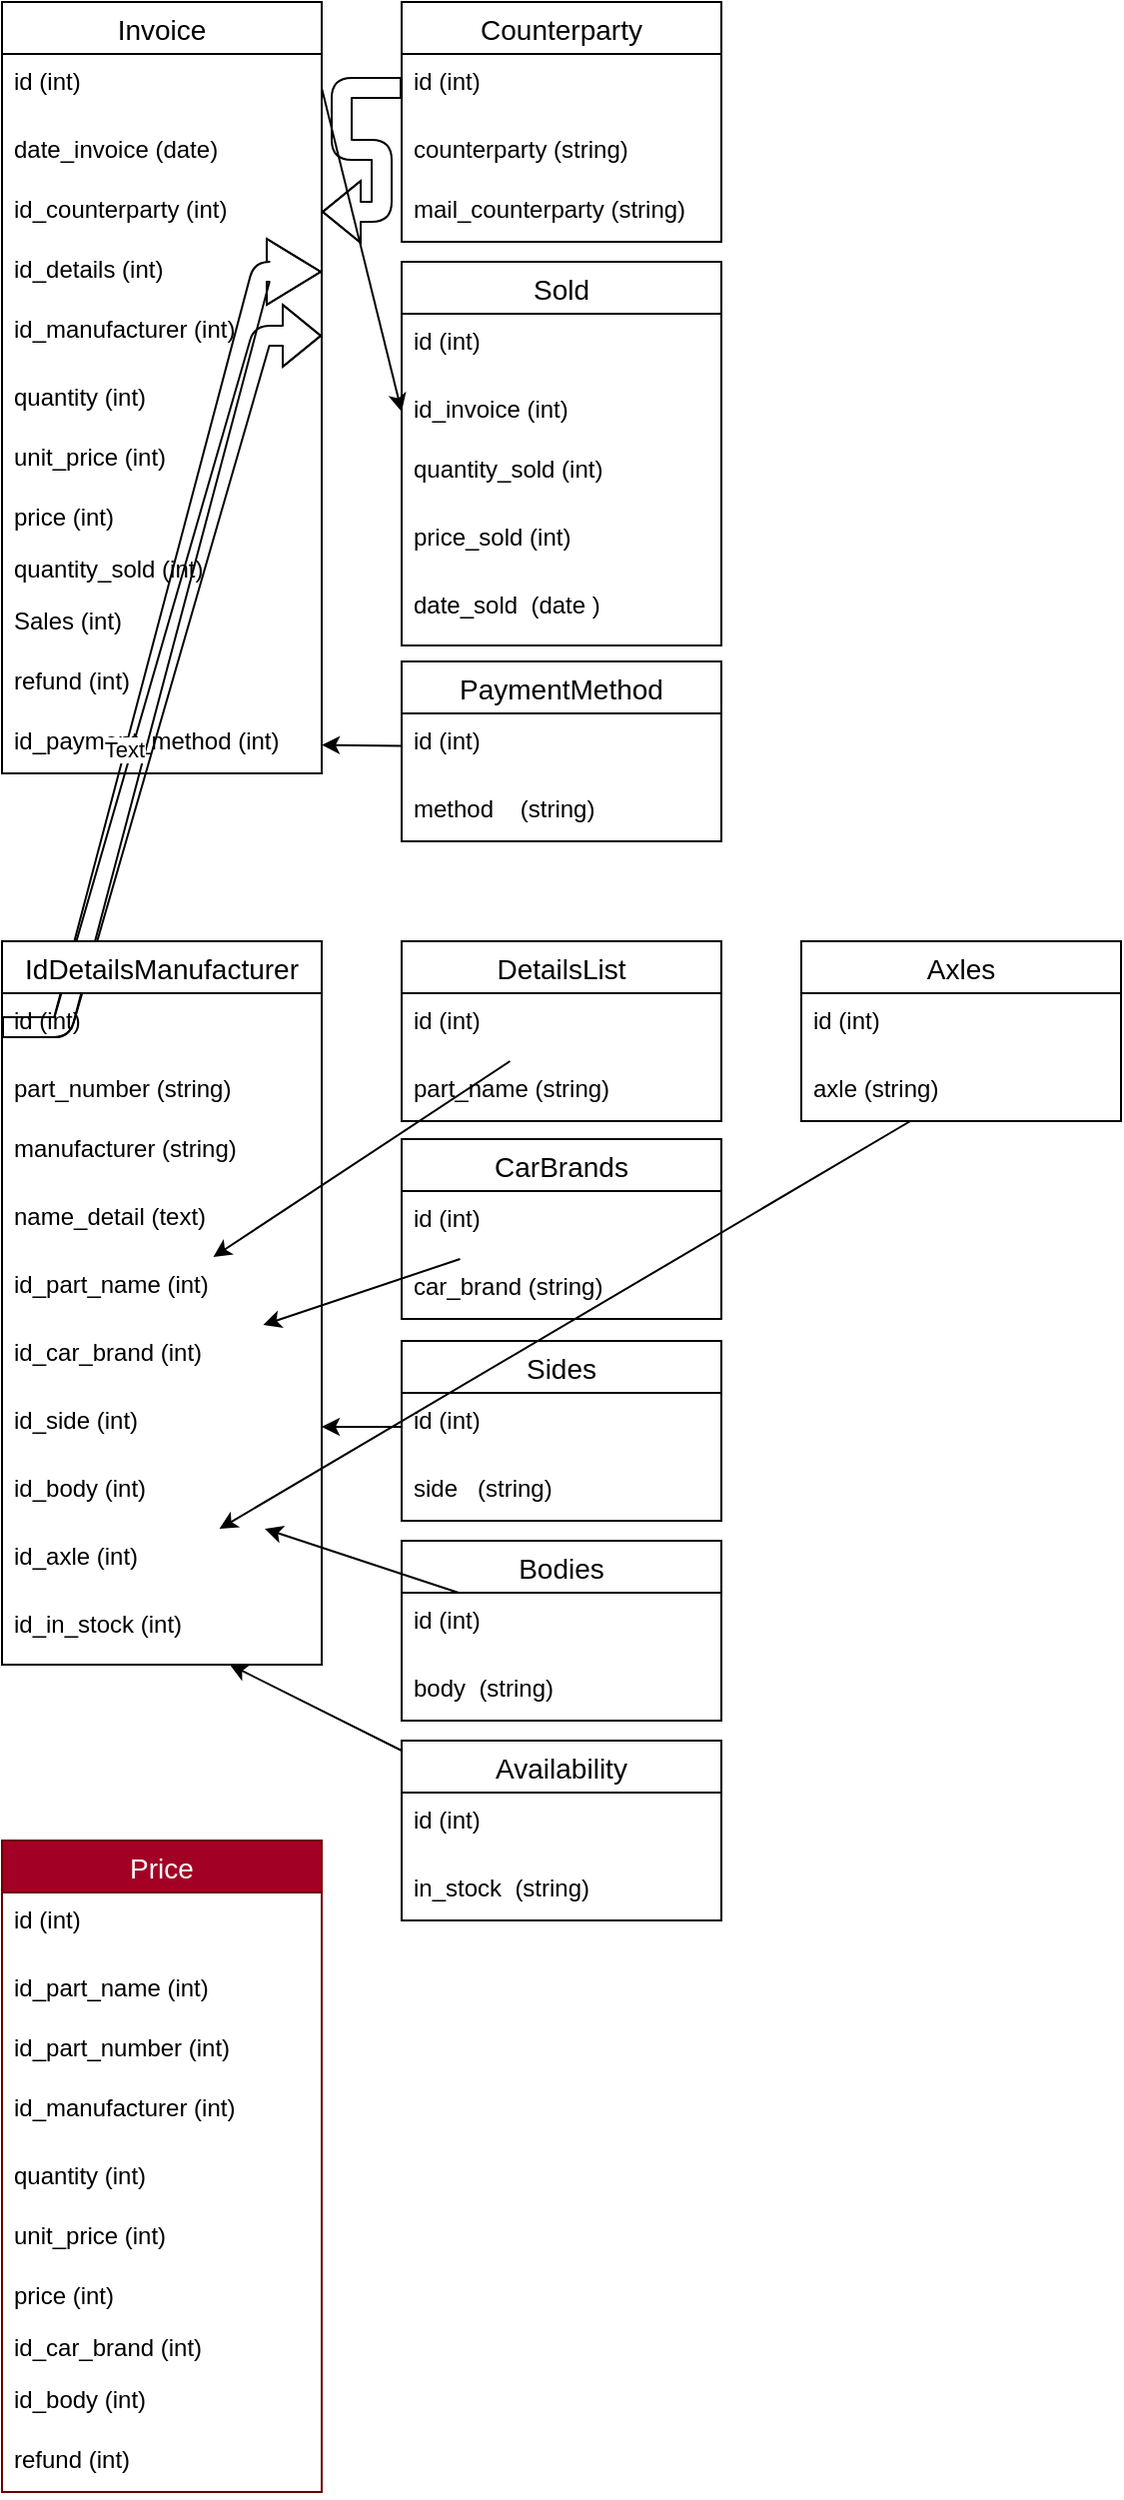 <mxfile>
    <diagram id="goELm61zjpux9fkAhbAJ" name="Страница 1">
        <mxGraphModel dx="662" dy="256" grid="1" gridSize="10" guides="1" tooltips="1" connect="1" arrows="1" fold="1" page="1" pageScale="1" pageWidth="827" pageHeight="1169" math="0" shadow="0">
            <root>
                <mxCell id="0"/>
                <mxCell id="1" parent="0"/>
                <mxCell id="2" value="Invoice" style="swimlane;fontStyle=0;childLayout=stackLayout;horizontal=1;startSize=26;horizontalStack=0;resizeParent=1;resizeParentMax=0;resizeLast=0;collapsible=1;marginBottom=0;align=center;fontSize=14;" parent="1" vertex="1">
                    <mxGeometry width="160" height="386" as="geometry">
                        <mxRectangle x="40" y="30" width="80" height="30" as="alternateBounds"/>
                    </mxGeometry>
                </mxCell>
                <mxCell id="3" value="id (int)" style="text;strokeColor=none;fillColor=none;spacingLeft=4;spacingRight=4;overflow=hidden;rotatable=0;points=[[0,0.5],[1,0.5]];portConstraint=eastwest;fontSize=12;" parent="2" vertex="1">
                    <mxGeometry y="26" width="160" height="34" as="geometry"/>
                </mxCell>
                <mxCell id="5" value="date_invoice (date)" style="text;strokeColor=none;fillColor=none;spacingLeft=4;spacingRight=4;overflow=hidden;rotatable=0;points=[[0,0.5],[1,0.5]];portConstraint=eastwest;fontSize=12;" parent="2" vertex="1">
                    <mxGeometry y="60" width="160" height="30" as="geometry"/>
                </mxCell>
                <mxCell id="21" value="id_counterparty (int)" style="text;strokeColor=none;fillColor=none;spacingLeft=4;spacingRight=4;overflow=hidden;rotatable=0;points=[[0,0.5],[1,0.5]];portConstraint=eastwest;fontSize=12;" parent="2" vertex="1">
                    <mxGeometry y="90" width="160" height="30" as="geometry"/>
                </mxCell>
                <mxCell id="20" value="id_details (int)" style="text;strokeColor=none;fillColor=none;spacingLeft=4;spacingRight=4;overflow=hidden;rotatable=0;points=[[0,0.5],[1,0.5]];portConstraint=eastwest;fontSize=12;" parent="2" vertex="1">
                    <mxGeometry y="120" width="160" height="30" as="geometry"/>
                </mxCell>
                <mxCell id="22" value="id_manufacturer (int)" style="text;strokeColor=none;fillColor=none;spacingLeft=4;spacingRight=4;overflow=hidden;rotatable=0;points=[[0,0.5],[1,0.5]];portConstraint=eastwest;fontSize=12;" parent="2" vertex="1">
                    <mxGeometry y="150" width="160" height="34" as="geometry"/>
                </mxCell>
                <mxCell id="48" value="quantity (int)" style="text;strokeColor=none;fillColor=none;spacingLeft=4;spacingRight=4;overflow=hidden;rotatable=0;points=[[0,0.5],[1,0.5]];portConstraint=eastwest;fontSize=12;" parent="2" vertex="1">
                    <mxGeometry y="184" width="160" height="30" as="geometry"/>
                </mxCell>
                <mxCell id="23" value="unit_price (int)" style="text;strokeColor=none;fillColor=none;spacingLeft=4;spacingRight=4;overflow=hidden;rotatable=0;points=[[0,0.5],[1,0.5]];portConstraint=eastwest;fontSize=12;" parent="2" vertex="1">
                    <mxGeometry y="214" width="160" height="30" as="geometry"/>
                </mxCell>
                <mxCell id="24" value="price (int)" style="text;strokeColor=none;fillColor=none;spacingLeft=4;spacingRight=4;overflow=hidden;rotatable=0;points=[[0,0.5],[1,0.5]];portConstraint=eastwest;fontSize=12;" parent="2" vertex="1">
                    <mxGeometry y="244" width="160" height="26" as="geometry"/>
                </mxCell>
                <mxCell id="81" value="quantity_sold (int)" style="text;strokeColor=none;fillColor=none;spacingLeft=4;spacingRight=4;overflow=hidden;rotatable=0;points=[[0,0.5],[1,0.5]];portConstraint=eastwest;fontSize=12;" parent="2" vertex="1">
                    <mxGeometry y="270" width="160" height="26" as="geometry"/>
                </mxCell>
                <mxCell id="57" value="Sales (int)" style="text;strokeColor=none;fillColor=none;spacingLeft=4;spacingRight=4;overflow=hidden;rotatable=0;points=[[0,0.5],[1,0.5]];portConstraint=eastwest;fontSize=12;" parent="2" vertex="1">
                    <mxGeometry y="296" width="160" height="30" as="geometry"/>
                </mxCell>
                <mxCell id="58" value="refund (int)" style="text;strokeColor=none;fillColor=none;spacingLeft=4;spacingRight=4;overflow=hidden;rotatable=0;points=[[0,0.5],[1,0.5]];portConstraint=eastwest;fontSize=12;" parent="2" vertex="1">
                    <mxGeometry y="326" width="160" height="30" as="geometry"/>
                </mxCell>
                <mxCell id="136" value="id_payment_method (int)" style="text;spacingLeft=4;spacingRight=4;overflow=hidden;rotatable=0;points=[[0,0.5],[1,0.5]];portConstraint=eastwest;fontSize=12;" parent="2" vertex="1">
                    <mxGeometry y="356" width="160" height="30" as="geometry"/>
                </mxCell>
                <mxCell id="26" value="Counterparty" style="swimlane;fontStyle=0;childLayout=stackLayout;horizontal=1;startSize=26;horizontalStack=0;resizeParent=1;resizeParentMax=0;resizeLast=0;collapsible=1;marginBottom=0;align=center;fontSize=14;" parent="1" vertex="1">
                    <mxGeometry x="200" width="160" height="120" as="geometry">
                        <mxRectangle x="40" y="30" width="80" height="30" as="alternateBounds"/>
                    </mxGeometry>
                </mxCell>
                <mxCell id="27" value="id (int)" style="text;strokeColor=none;fillColor=none;spacingLeft=4;spacingRight=4;overflow=hidden;rotatable=0;points=[[0,0.5],[1,0.5]];portConstraint=eastwest;fontSize=12;" parent="26" vertex="1">
                    <mxGeometry y="26" width="160" height="34" as="geometry"/>
                </mxCell>
                <mxCell id="30" value="counterparty (string)" style="text;strokeColor=none;fillColor=none;spacingLeft=4;spacingRight=4;overflow=hidden;rotatable=0;points=[[0,0.5],[1,0.5]];portConstraint=eastwest;fontSize=12;" parent="26" vertex="1">
                    <mxGeometry y="60" width="160" height="30" as="geometry"/>
                </mxCell>
                <mxCell id="59" value="mail_counterparty (string)" style="text;strokeColor=none;fillColor=none;spacingLeft=4;spacingRight=4;overflow=hidden;rotatable=0;points=[[0,0.5],[1,0.5]];portConstraint=eastwest;fontSize=12;" parent="26" vertex="1">
                    <mxGeometry y="90" width="160" height="30" as="geometry"/>
                </mxCell>
                <mxCell id="52" value="" style="edgeStyle=entityRelationEdgeStyle;fontSize=12;html=1;endArrow=ERoneToMany;shape=flexArrow;exitX=0;exitY=0.5;exitDx=0;exitDy=0;entryX=1;entryY=0.5;entryDx=0;entryDy=0;" parent="1" source="27" target="21" edge="1">
                    <mxGeometry width="100" height="100" relative="1" as="geometry">
                        <mxPoint x="380" y="240" as="sourcePoint"/>
                        <mxPoint x="480" y="140" as="targetPoint"/>
                    </mxGeometry>
                </mxCell>
                <mxCell id="53" value="" style="edgeStyle=entityRelationEdgeStyle;fontSize=12;html=1;endArrow=ERoneToMany;shape=flexArrow;exitX=0;exitY=0.5;exitDx=0;exitDy=0;entryX=1;entryY=0.5;entryDx=0;entryDy=0;endWidth=22;endSize=8.67;" parent="1" source="37" target="20" edge="1">
                    <mxGeometry width="100" height="100" relative="1" as="geometry">
                        <mxPoint x="380" y="240" as="sourcePoint"/>
                        <mxPoint x="480" y="140" as="targetPoint"/>
                    </mxGeometry>
                </mxCell>
                <mxCell id="54" value="" style="edgeStyle=entityRelationEdgeStyle;fontSize=12;html=1;endArrow=ERoneToMany;shape=flexArrow;entryX=1;entryY=0.5;entryDx=0;entryDy=0;exitX=0;exitY=0.5;exitDx=0;exitDy=0;" parent="1" source="37" target="22" edge="1">
                    <mxGeometry width="100" height="100" relative="1" as="geometry">
                        <mxPoint x="380" y="240" as="sourcePoint"/>
                        <mxPoint x="480" y="140" as="targetPoint"/>
                    </mxGeometry>
                </mxCell>
                <mxCell id="156" value="Text" style="edgeLabel;html=1;align=center;verticalAlign=middle;resizable=0;points=[];" vertex="1" connectable="0" parent="54">
                    <mxGeometry x="-0.181" y="9" relative="1" as="geometry">
                        <mxPoint as="offset"/>
                    </mxGeometry>
                </mxCell>
                <mxCell id="61" value="Sold" style="swimlane;fontStyle=0;childLayout=stackLayout;horizontal=1;startSize=26;horizontalStack=0;resizeParent=1;resizeParentMax=0;resizeLast=0;collapsible=1;marginBottom=0;align=center;fontSize=14;" parent="1" vertex="1">
                    <mxGeometry x="200" y="130" width="160" height="192" as="geometry">
                        <mxRectangle x="40" y="30" width="80" height="30" as="alternateBounds"/>
                    </mxGeometry>
                </mxCell>
                <mxCell id="62" value="id (int)" style="text;strokeColor=none;fillColor=none;spacingLeft=4;spacingRight=4;overflow=hidden;rotatable=0;points=[[0,0.5],[1,0.5]];portConstraint=eastwest;fontSize=12;" parent="61" vertex="1">
                    <mxGeometry y="26" width="160" height="34" as="geometry"/>
                </mxCell>
                <mxCell id="63" value="id_invoice (int)" style="text;strokeColor=none;fillColor=none;spacingLeft=4;spacingRight=4;overflow=hidden;rotatable=0;points=[[0,0.5],[1,0.5]];portConstraint=eastwest;fontSize=12;" parent="61" vertex="1">
                    <mxGeometry y="60" width="160" height="30" as="geometry"/>
                </mxCell>
                <mxCell id="64" value="quantity_sold (int)" style="text;strokeColor=none;fillColor=none;spacingLeft=4;spacingRight=4;overflow=hidden;rotatable=0;points=[[0,0.5],[1,0.5]];portConstraint=eastwest;fontSize=12;" parent="61" vertex="1">
                    <mxGeometry y="90" width="160" height="34" as="geometry"/>
                </mxCell>
                <mxCell id="65" value="price_sold (int)" style="text;strokeColor=none;fillColor=none;spacingLeft=4;spacingRight=4;overflow=hidden;rotatable=0;points=[[0,0.5],[1,0.5]];portConstraint=eastwest;fontSize=12;" parent="61" vertex="1">
                    <mxGeometry y="124" width="160" height="34" as="geometry"/>
                </mxCell>
                <mxCell id="66" value="date_sold  (date )" style="text;strokeColor=none;fillColor=none;spacingLeft=4;spacingRight=4;overflow=hidden;rotatable=0;points=[[0,0.5],[1,0.5]];portConstraint=eastwest;fontSize=12;" parent="61" vertex="1">
                    <mxGeometry y="158" width="160" height="34" as="geometry"/>
                </mxCell>
                <mxCell id="80" style="edgeStyle=none;html=1;entryX=0;entryY=0.5;entryDx=0;entryDy=0;exitX=1;exitY=0.5;exitDx=0;exitDy=0;" parent="1" source="3" target="63" edge="1">
                    <mxGeometry relative="1" as="geometry"/>
                </mxCell>
                <mxCell id="83" value="Price" style="swimlane;fontStyle=0;childLayout=stackLayout;horizontal=1;startSize=26;horizontalStack=0;resizeParent=1;resizeParentMax=0;resizeLast=0;collapsible=1;marginBottom=0;align=center;fontSize=14;fillColor=#a20025;fontColor=#ffffff;strokeColor=#6F0000;" parent="1" vertex="1">
                    <mxGeometry y="920" width="160" height="326" as="geometry">
                        <mxRectangle x="40" y="30" width="80" height="30" as="alternateBounds"/>
                    </mxGeometry>
                </mxCell>
                <mxCell id="84" value="id (int)" style="text;strokeColor=none;fillColor=none;spacingLeft=4;spacingRight=4;overflow=hidden;rotatable=0;points=[[0,0.5],[1,0.5]];portConstraint=eastwest;fontSize=12;" parent="83" vertex="1">
                    <mxGeometry y="26" width="160" height="34" as="geometry"/>
                </mxCell>
                <mxCell id="85" value="id_part_name (int)" style="text;spacingLeft=4;spacingRight=4;overflow=hidden;rotatable=0;points=[[0,0.5],[1,0.5]];portConstraint=eastwest;fontSize=12;" parent="83" vertex="1">
                    <mxGeometry y="60" width="160" height="30" as="geometry"/>
                </mxCell>
                <mxCell id="87" value="id_part_number (int)" style="text;strokeColor=none;fillColor=none;spacingLeft=4;spacingRight=4;overflow=hidden;rotatable=0;points=[[0,0.5],[1,0.5]];portConstraint=eastwest;fontSize=12;" parent="83" vertex="1">
                    <mxGeometry y="90" width="160" height="30" as="geometry"/>
                </mxCell>
                <mxCell id="88" value="id_manufacturer (int)" style="text;strokeColor=none;fillColor=none;spacingLeft=4;spacingRight=4;overflow=hidden;rotatable=0;points=[[0,0.5],[1,0.5]];portConstraint=eastwest;fontSize=12;" parent="83" vertex="1">
                    <mxGeometry y="120" width="160" height="34" as="geometry"/>
                </mxCell>
                <mxCell id="90" value="quantity (int)" style="text;strokeColor=none;fillColor=none;spacingLeft=4;spacingRight=4;overflow=hidden;rotatable=0;points=[[0,0.5],[1,0.5]];portConstraint=eastwest;fontSize=12;" parent="83" vertex="1">
                    <mxGeometry y="154" width="160" height="30" as="geometry"/>
                </mxCell>
                <mxCell id="91" value="unit_price (int)" style="text;strokeColor=none;fillColor=none;spacingLeft=4;spacingRight=4;overflow=hidden;rotatable=0;points=[[0,0.5],[1,0.5]];portConstraint=eastwest;fontSize=12;" parent="83" vertex="1">
                    <mxGeometry y="184" width="160" height="30" as="geometry"/>
                </mxCell>
                <mxCell id="92" value="price (int)" style="text;strokeColor=none;fillColor=none;spacingLeft=4;spacingRight=4;overflow=hidden;rotatable=0;points=[[0,0.5],[1,0.5]];portConstraint=eastwest;fontSize=12;" parent="83" vertex="1">
                    <mxGeometry y="214" width="160" height="26" as="geometry"/>
                </mxCell>
                <mxCell id="93" value="id_car_brand (int)" style="text;strokeColor=none;fillColor=none;spacingLeft=4;spacingRight=4;overflow=hidden;rotatable=0;points=[[0,0.5],[1,0.5]];portConstraint=eastwest;fontSize=12;" parent="83" vertex="1">
                    <mxGeometry y="240" width="160" height="26" as="geometry"/>
                </mxCell>
                <mxCell id="94" value="id_body (int)" style="text;strokeColor=none;fillColor=none;spacingLeft=4;spacingRight=4;overflow=hidden;rotatable=0;points=[[0,0.5],[1,0.5]];portConstraint=eastwest;fontSize=12;" parent="83" vertex="1">
                    <mxGeometry y="266" width="160" height="30" as="geometry"/>
                </mxCell>
                <mxCell id="95" value="refund (int)" style="text;strokeColor=none;fillColor=none;spacingLeft=4;spacingRight=4;overflow=hidden;rotatable=0;points=[[0,0.5],[1,0.5]];portConstraint=eastwest;fontSize=12;" parent="83" vertex="1">
                    <mxGeometry y="296" width="160" height="30" as="geometry"/>
                </mxCell>
                <mxCell id="96" value="DetailsList" style="swimlane;fontStyle=0;childLayout=stackLayout;horizontal=1;startSize=26;horizontalStack=0;resizeParent=1;resizeParentMax=0;resizeLast=0;collapsible=1;marginBottom=0;align=center;fontSize=14;" parent="1" vertex="1">
                    <mxGeometry x="200" y="470" width="160" height="90" as="geometry">
                        <mxRectangle x="200" y="570" width="80" height="30" as="alternateBounds"/>
                    </mxGeometry>
                </mxCell>
                <mxCell id="97" value="id (int)" style="text;strokeColor=none;fillColor=none;spacingLeft=4;spacingRight=4;overflow=hidden;rotatable=0;points=[[0,0.5],[1,0.5]];portConstraint=eastwest;fontSize=12;" parent="96" vertex="1">
                    <mxGeometry y="26" width="160" height="34" as="geometry"/>
                </mxCell>
                <mxCell id="98" value="part_name (string)" style="text;strokeColor=none;fillColor=none;spacingLeft=4;spacingRight=4;overflow=hidden;rotatable=0;points=[[0,0.5],[1,0.5]];portConstraint=eastwest;fontSize=12;" parent="96" vertex="1">
                    <mxGeometry y="60" width="160" height="30" as="geometry"/>
                </mxCell>
                <mxCell id="103" value="CarBrands" style="swimlane;fontStyle=0;childLayout=stackLayout;horizontal=1;startSize=26;horizontalStack=0;resizeParent=1;resizeParentMax=0;resizeLast=0;collapsible=1;marginBottom=0;align=center;fontSize=14;" parent="1" vertex="1">
                    <mxGeometry x="200" y="569" width="160" height="90" as="geometry">
                        <mxRectangle x="40" y="30" width="80" height="30" as="alternateBounds"/>
                    </mxGeometry>
                </mxCell>
                <mxCell id="104" value="id (int)" style="text;strokeColor=none;fillColor=none;spacingLeft=4;spacingRight=4;overflow=hidden;rotatable=0;points=[[0,0.5],[1,0.5]];portConstraint=eastwest;fontSize=12;" parent="103" vertex="1">
                    <mxGeometry y="26" width="160" height="34" as="geometry"/>
                </mxCell>
                <mxCell id="105" value="car_brand (string)" style="text;strokeColor=none;fillColor=none;spacingLeft=4;spacingRight=4;overflow=hidden;rotatable=0;points=[[0,0.5],[1,0.5]];portConstraint=eastwest;fontSize=12;" parent="103" vertex="1">
                    <mxGeometry y="60" width="160" height="30" as="geometry"/>
                </mxCell>
                <mxCell id="106" value="Bodies" style="swimlane;fontStyle=0;childLayout=stackLayout;horizontal=1;startSize=26;horizontalStack=0;resizeParent=1;resizeParentMax=0;resizeLast=0;collapsible=1;marginBottom=0;align=center;fontSize=14;" parent="1" vertex="1">
                    <mxGeometry x="200" y="770" width="160" height="90" as="geometry">
                        <mxRectangle x="40" y="30" width="80" height="30" as="alternateBounds"/>
                    </mxGeometry>
                </mxCell>
                <mxCell id="107" value="id (int)" style="text;strokeColor=none;fillColor=none;spacingLeft=4;spacingRight=4;overflow=hidden;rotatable=0;points=[[0,0.5],[1,0.5]];portConstraint=eastwest;fontSize=12;" parent="106" vertex="1">
                    <mxGeometry y="26" width="160" height="34" as="geometry"/>
                </mxCell>
                <mxCell id="108" value="body  (string)" style="text;strokeColor=none;fillColor=none;spacingLeft=4;spacingRight=4;overflow=hidden;rotatable=0;points=[[0,0.5],[1,0.5]];portConstraint=eastwest;fontSize=12;" parent="106" vertex="1">
                    <mxGeometry y="60" width="160" height="30" as="geometry"/>
                </mxCell>
                <mxCell id="110" value="Sides" style="swimlane;fontStyle=0;childLayout=stackLayout;horizontal=1;startSize=26;horizontalStack=0;resizeParent=1;resizeParentMax=0;resizeLast=0;collapsible=1;marginBottom=0;align=center;fontSize=14;" parent="1" vertex="1">
                    <mxGeometry x="200" y="670" width="160" height="90" as="geometry">
                        <mxRectangle x="40" y="30" width="80" height="30" as="alternateBounds"/>
                    </mxGeometry>
                </mxCell>
                <mxCell id="111" value="id (int)" style="text;strokeColor=none;fillColor=none;spacingLeft=4;spacingRight=4;overflow=hidden;rotatable=0;points=[[0,0.5],[1,0.5]];portConstraint=eastwest;fontSize=12;" parent="110" vertex="1">
                    <mxGeometry y="26" width="160" height="34" as="geometry"/>
                </mxCell>
                <mxCell id="112" value="side   (string)" style="text;strokeColor=none;fillColor=none;spacingLeft=4;spacingRight=4;overflow=hidden;rotatable=0;points=[[0,0.5],[1,0.5]];portConstraint=eastwest;fontSize=12;" parent="110" vertex="1">
                    <mxGeometry y="60" width="160" height="30" as="geometry"/>
                </mxCell>
                <mxCell id="114" value="PaymentMethod" style="swimlane;fontStyle=0;childLayout=stackLayout;horizontal=1;startSize=26;horizontalStack=0;resizeParent=1;resizeParentMax=0;resizeLast=0;collapsible=1;marginBottom=0;align=center;fontSize=14;" parent="1" vertex="1">
                    <mxGeometry x="200" y="330" width="160" height="90" as="geometry">
                        <mxRectangle x="40" y="30" width="80" height="30" as="alternateBounds"/>
                    </mxGeometry>
                </mxCell>
                <mxCell id="115" value="id (int)" style="text;strokeColor=none;fillColor=none;spacingLeft=4;spacingRight=4;overflow=hidden;rotatable=0;points=[[0,0.5],[1,0.5]];portConstraint=eastwest;fontSize=12;" parent="114" vertex="1">
                    <mxGeometry y="26" width="160" height="34" as="geometry"/>
                </mxCell>
                <mxCell id="116" value="method    (string)" style="text;strokeColor=none;fillColor=none;spacingLeft=4;spacingRight=4;overflow=hidden;rotatable=0;points=[[0,0.5],[1,0.5]];portConstraint=eastwest;fontSize=12;" parent="114" vertex="1">
                    <mxGeometry y="60" width="160" height="30" as="geometry"/>
                </mxCell>
                <mxCell id="125" style="edgeStyle=none;html=1;" parent="1" source="97" target="135" edge="1">
                    <mxGeometry relative="1" as="geometry"/>
                </mxCell>
                <mxCell id="133" style="edgeStyle=none;html=1;" parent="1" source="104" target="139" edge="1">
                    <mxGeometry relative="1" as="geometry"/>
                </mxCell>
                <mxCell id="137" style="edgeStyle=none;html=1;" parent="1" source="115" target="136" edge="1">
                    <mxGeometry relative="1" as="geometry"/>
                </mxCell>
                <mxCell id="36" value="IdDetailsManufacturer" style="swimlane;fontStyle=0;childLayout=stackLayout;horizontal=1;startSize=26;horizontalStack=0;resizeParent=1;resizeParentMax=0;resizeLast=0;collapsible=1;marginBottom=0;align=center;fontSize=14;" parent="1" vertex="1">
                    <mxGeometry y="470" width="160" height="362" as="geometry">
                        <mxRectangle x="40" y="30" width="80" height="30" as="alternateBounds"/>
                    </mxGeometry>
                </mxCell>
                <mxCell id="37" value="id (int)" style="text;strokeColor=none;fillColor=none;spacingLeft=4;spacingRight=4;overflow=hidden;rotatable=0;points=[[0,0.5],[1,0.5]];portConstraint=eastwest;fontSize=12;" parent="36" vertex="1">
                    <mxGeometry y="26" width="160" height="34" as="geometry"/>
                </mxCell>
                <mxCell id="41" value="part_number (string)" style="text;strokeColor=none;fillColor=none;spacingLeft=4;spacingRight=4;overflow=hidden;rotatable=0;points=[[0,0.5],[1,0.5]];portConstraint=eastwest;fontSize=12;" parent="36" vertex="1">
                    <mxGeometry y="60" width="160" height="30" as="geometry"/>
                </mxCell>
                <mxCell id="42" value="manufacturer (string)" style="text;strokeColor=none;fillColor=none;spacingLeft=4;spacingRight=4;overflow=hidden;rotatable=0;points=[[0,0.5],[1,0.5]];portConstraint=eastwest;fontSize=12;" parent="36" vertex="1">
                    <mxGeometry y="90" width="160" height="34" as="geometry"/>
                </mxCell>
                <mxCell id="143" value="name_detail (text)" style="text;spacingLeft=4;spacingRight=4;overflow=hidden;rotatable=0;points=[[0,0.5],[1,0.5]];portConstraint=eastwest;fontSize=12;" parent="36" vertex="1">
                    <mxGeometry y="124" width="160" height="34" as="geometry"/>
                </mxCell>
                <mxCell id="135" value="id_part_name (int)" style="text;spacingLeft=4;spacingRight=4;overflow=hidden;rotatable=0;points=[[0,0.5],[1,0.5]];portConstraint=eastwest;fontSize=12;" parent="36" vertex="1">
                    <mxGeometry y="158" width="160" height="34" as="geometry"/>
                </mxCell>
                <mxCell id="139" value="id_car_brand (int)" style="text;spacingLeft=4;spacingRight=4;overflow=hidden;rotatable=0;points=[[0,0.5],[1,0.5]];portConstraint=eastwest;fontSize=12;" parent="36" vertex="1">
                    <mxGeometry y="192" width="160" height="34" as="geometry"/>
                </mxCell>
                <mxCell id="118" value="id_side (int)" style="text;spacingLeft=4;spacingRight=4;overflow=hidden;rotatable=0;points=[[0,0.5],[1,0.5]];portConstraint=eastwest;fontSize=12;" parent="36" vertex="1">
                    <mxGeometry y="226" width="160" height="34" as="geometry"/>
                </mxCell>
                <mxCell id="140" value="id_body (int)" style="text;spacingLeft=4;spacingRight=4;overflow=hidden;rotatable=0;points=[[0,0.5],[1,0.5]];portConstraint=eastwest;fontSize=12;" parent="36" vertex="1">
                    <mxGeometry y="260" width="160" height="34" as="geometry"/>
                </mxCell>
                <mxCell id="149" value="id_axle (int)" style="text;spacingLeft=4;spacingRight=4;overflow=hidden;rotatable=0;points=[[0,0.5],[1,0.5]];portConstraint=eastwest;fontSize=12;" parent="36" vertex="1">
                    <mxGeometry y="294" width="160" height="34" as="geometry"/>
                </mxCell>
                <mxCell id="153" value="id_in_stock (int)" style="text;spacingLeft=4;spacingRight=4;overflow=hidden;rotatable=0;points=[[0,0.5],[1,0.5]];portConstraint=eastwest;fontSize=12;" parent="36" vertex="1">
                    <mxGeometry y="328" width="160" height="34" as="geometry"/>
                </mxCell>
                <mxCell id="142" style="edgeStyle=none;html=1;" parent="1" source="111" target="118" edge="1">
                    <mxGeometry relative="1" as="geometry"/>
                </mxCell>
                <mxCell id="144" style="edgeStyle=none;html=1;" parent="1" source="107" target="140" edge="1">
                    <mxGeometry relative="1" as="geometry"/>
                </mxCell>
                <mxCell id="148" style="edgeStyle=none;html=1;" parent="1" source="145" target="153" edge="1">
                    <mxGeometry relative="1" as="geometry">
                        <mxPoint x="10" y="880" as="targetPoint"/>
                    </mxGeometry>
                </mxCell>
                <mxCell id="145" value="Availability" style="swimlane;fontStyle=0;childLayout=stackLayout;horizontal=1;startSize=26;horizontalStack=0;resizeParent=1;resizeParentMax=0;resizeLast=0;collapsible=1;marginBottom=0;align=center;fontSize=14;" parent="1" vertex="1">
                    <mxGeometry x="200" y="870" width="160" height="90" as="geometry">
                        <mxRectangle x="40" y="30" width="80" height="30" as="alternateBounds"/>
                    </mxGeometry>
                </mxCell>
                <mxCell id="146" value="id (int)" style="text;strokeColor=none;fillColor=none;spacingLeft=4;spacingRight=4;overflow=hidden;rotatable=0;points=[[0,0.5],[1,0.5]];portConstraint=eastwest;fontSize=12;" parent="145" vertex="1">
                    <mxGeometry y="26" width="160" height="34" as="geometry"/>
                </mxCell>
                <mxCell id="147" value="in_stock  (string)" style="text;strokeColor=none;fillColor=none;spacingLeft=4;spacingRight=4;overflow=hidden;rotatable=0;points=[[0,0.5],[1,0.5]];portConstraint=eastwest;fontSize=12;" parent="145" vertex="1">
                    <mxGeometry y="60" width="160" height="30" as="geometry"/>
                </mxCell>
                <mxCell id="150" value="Axles" style="swimlane;fontStyle=0;childLayout=stackLayout;horizontal=1;startSize=26;horizontalStack=0;resizeParent=1;resizeParentMax=0;resizeLast=0;collapsible=1;marginBottom=0;align=center;fontSize=14;" parent="1" vertex="1">
                    <mxGeometry x="400" y="470" width="160" height="90" as="geometry">
                        <mxRectangle x="200" y="570" width="80" height="30" as="alternateBounds"/>
                    </mxGeometry>
                </mxCell>
                <mxCell id="151" value="id (int)" style="text;strokeColor=none;fillColor=none;spacingLeft=4;spacingRight=4;overflow=hidden;rotatable=0;points=[[0,0.5],[1,0.5]];portConstraint=eastwest;fontSize=12;" parent="150" vertex="1">
                    <mxGeometry y="26" width="160" height="34" as="geometry"/>
                </mxCell>
                <mxCell id="152" value="axle (string)" style="text;strokeColor=none;fillColor=none;spacingLeft=4;spacingRight=4;overflow=hidden;rotatable=0;points=[[0,0.5],[1,0.5]];portConstraint=eastwest;fontSize=12;" parent="150" vertex="1">
                    <mxGeometry y="60" width="160" height="30" as="geometry"/>
                </mxCell>
                <mxCell id="155" style="edgeStyle=none;html=1;" parent="1" source="152" target="149" edge="1">
                    <mxGeometry relative="1" as="geometry">
                        <mxPoint x="370" y="580" as="targetPoint"/>
                    </mxGeometry>
                </mxCell>
            </root>
        </mxGraphModel>
    </diagram>
</mxfile>